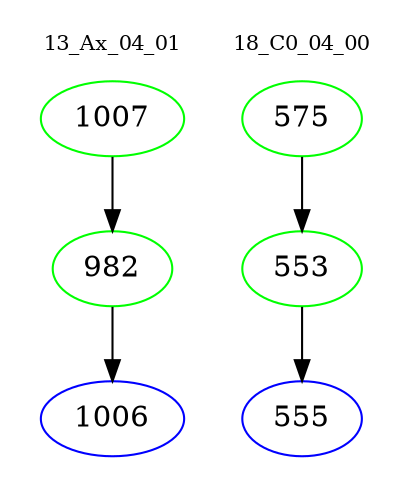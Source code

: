 digraph{
subgraph cluster_0 {
color = white
label = "13_Ax_04_01";
fontsize=10;
T0_1007 [label="1007", color="green"]
T0_1007 -> T0_982 [color="black"]
T0_982 [label="982", color="green"]
T0_982 -> T0_1006 [color="black"]
T0_1006 [label="1006", color="blue"]
}
subgraph cluster_1 {
color = white
label = "18_C0_04_00";
fontsize=10;
T1_575 [label="575", color="green"]
T1_575 -> T1_553 [color="black"]
T1_553 [label="553", color="green"]
T1_553 -> T1_555 [color="black"]
T1_555 [label="555", color="blue"]
}
}
